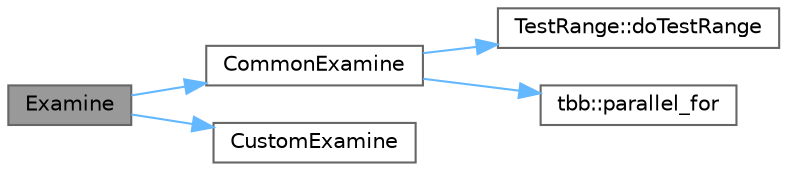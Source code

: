 digraph "Examine"
{
 // LATEX_PDF_SIZE
  bgcolor="transparent";
  edge [fontname=Helvetica,fontsize=10,labelfontname=Helvetica,labelfontsize=10];
  node [fontname=Helvetica,fontsize=10,shape=box,height=0.2,width=0.4];
  rankdir="LR";
  Node1 [id="Node000001",label="Examine",height=0.2,width=0.4,color="gray40", fillcolor="grey60", style="filled", fontcolor="black",tooltip=" "];
  Node1 -> Node2 [id="edge5_Node000001_Node000002",color="steelblue1",style="solid",tooltip=" "];
  Node2 [id="Node000002",label="CommonExamine",height=0.2,width=0.4,color="grey40", fillcolor="white", style="filled",URL="$test__concurrent__associative__common_8h.html#a09cac2d106b409de5a55ee574ff50004",tooltip=" "];
  Node2 -> Node3 [id="edge6_Node000002_Node000003",color="steelblue1",style="solid",tooltip=" "];
  Node3 [id="Node000003",label="TestRange::doTestRange",height=0.2,width=0.4,color="grey40", fillcolor="white", style="filled",URL="$class_test_range.html#aafdd11fb444c65ccfc24c6d8bedec13e",tooltip=" "];
  Node2 -> Node4 [id="edge7_Node000002_Node000004",color="steelblue1",style="solid",tooltip=" "];
  Node4 [id="Node000004",label="tbb::parallel_for",height=0.2,width=0.4,color="grey40", fillcolor="white", style="filled",URL="$group__algorithms.html#gaa8444c29dc4d2e527a1036717d109aef",tooltip="Parallel iteration over range with default partitioner."];
  Node1 -> Node5 [id="edge8_Node000001_Node000005",color="steelblue1",style="solid",tooltip=" "];
  Node5 [id="Node000005",label="CustomExamine",height=0.2,width=0.4,color="grey40", fillcolor="white", style="filled",URL="$test__concurrent__ordered__common_8h.html#ae8e1be2cf625102e202bb51f43907599",tooltip=" "];
}
